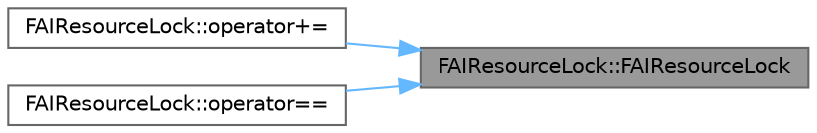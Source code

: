 digraph "FAIResourceLock::FAIResourceLock"
{
 // INTERACTIVE_SVG=YES
 // LATEX_PDF_SIZE
  bgcolor="transparent";
  edge [fontname=Helvetica,fontsize=10,labelfontname=Helvetica,labelfontsize=10];
  node [fontname=Helvetica,fontsize=10,shape=box,height=0.2,width=0.4];
  rankdir="RL";
  Node1 [id="Node000001",label="FAIResourceLock::FAIResourceLock",height=0.2,width=0.4,color="gray40", fillcolor="grey60", style="filled", fontcolor="black",tooltip=" "];
  Node1 -> Node2 [id="edge1_Node000001_Node000002",dir="back",color="steelblue1",style="solid",tooltip=" "];
  Node2 [id="Node000002",label="FAIResourceLock::operator+=",height=0.2,width=0.4,color="grey40", fillcolor="white", style="filled",URL="$d4/d58/structFAIResourceLock.html#a87994de93e3c92869722aaca6d8fbe3e",tooltip=" "];
  Node1 -> Node3 [id="edge2_Node000001_Node000003",dir="back",color="steelblue1",style="solid",tooltip=" "];
  Node3 [id="Node000003",label="FAIResourceLock::operator==",height=0.2,width=0.4,color="grey40", fillcolor="white", style="filled",URL="$d4/d58/structFAIResourceLock.html#a57ce62a4efc66991b37a6a0c8b70578a",tooltip=" "];
}
